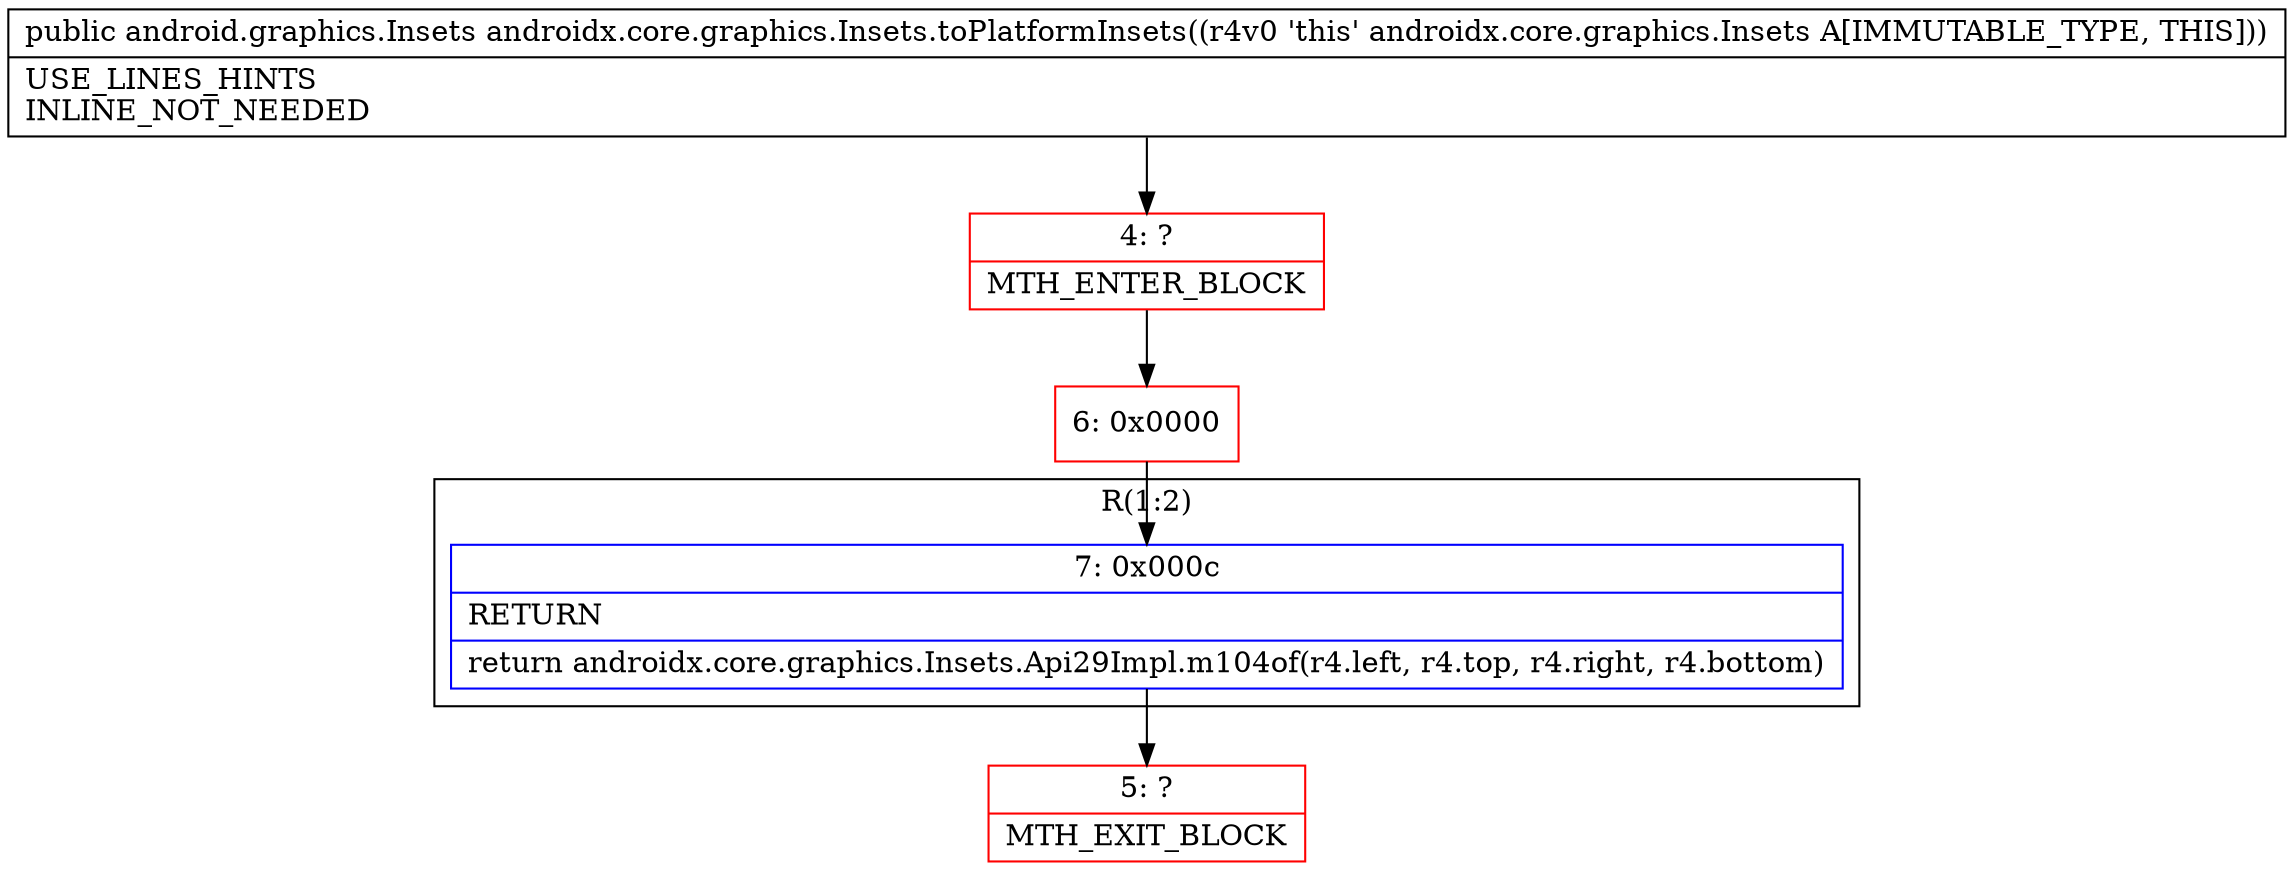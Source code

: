 digraph "CFG forandroidx.core.graphics.Insets.toPlatformInsets()Landroid\/graphics\/Insets;" {
subgraph cluster_Region_534211242 {
label = "R(1:2)";
node [shape=record,color=blue];
Node_7 [shape=record,label="{7\:\ 0x000c|RETURN\l|return androidx.core.graphics.Insets.Api29Impl.m104of(r4.left, r4.top, r4.right, r4.bottom)\l}"];
}
Node_4 [shape=record,color=red,label="{4\:\ ?|MTH_ENTER_BLOCK\l}"];
Node_6 [shape=record,color=red,label="{6\:\ 0x0000}"];
Node_5 [shape=record,color=red,label="{5\:\ ?|MTH_EXIT_BLOCK\l}"];
MethodNode[shape=record,label="{public android.graphics.Insets androidx.core.graphics.Insets.toPlatformInsets((r4v0 'this' androidx.core.graphics.Insets A[IMMUTABLE_TYPE, THIS]))  | USE_LINES_HINTS\lINLINE_NOT_NEEDED\l}"];
MethodNode -> Node_4;Node_7 -> Node_5;
Node_4 -> Node_6;
Node_6 -> Node_7;
}

